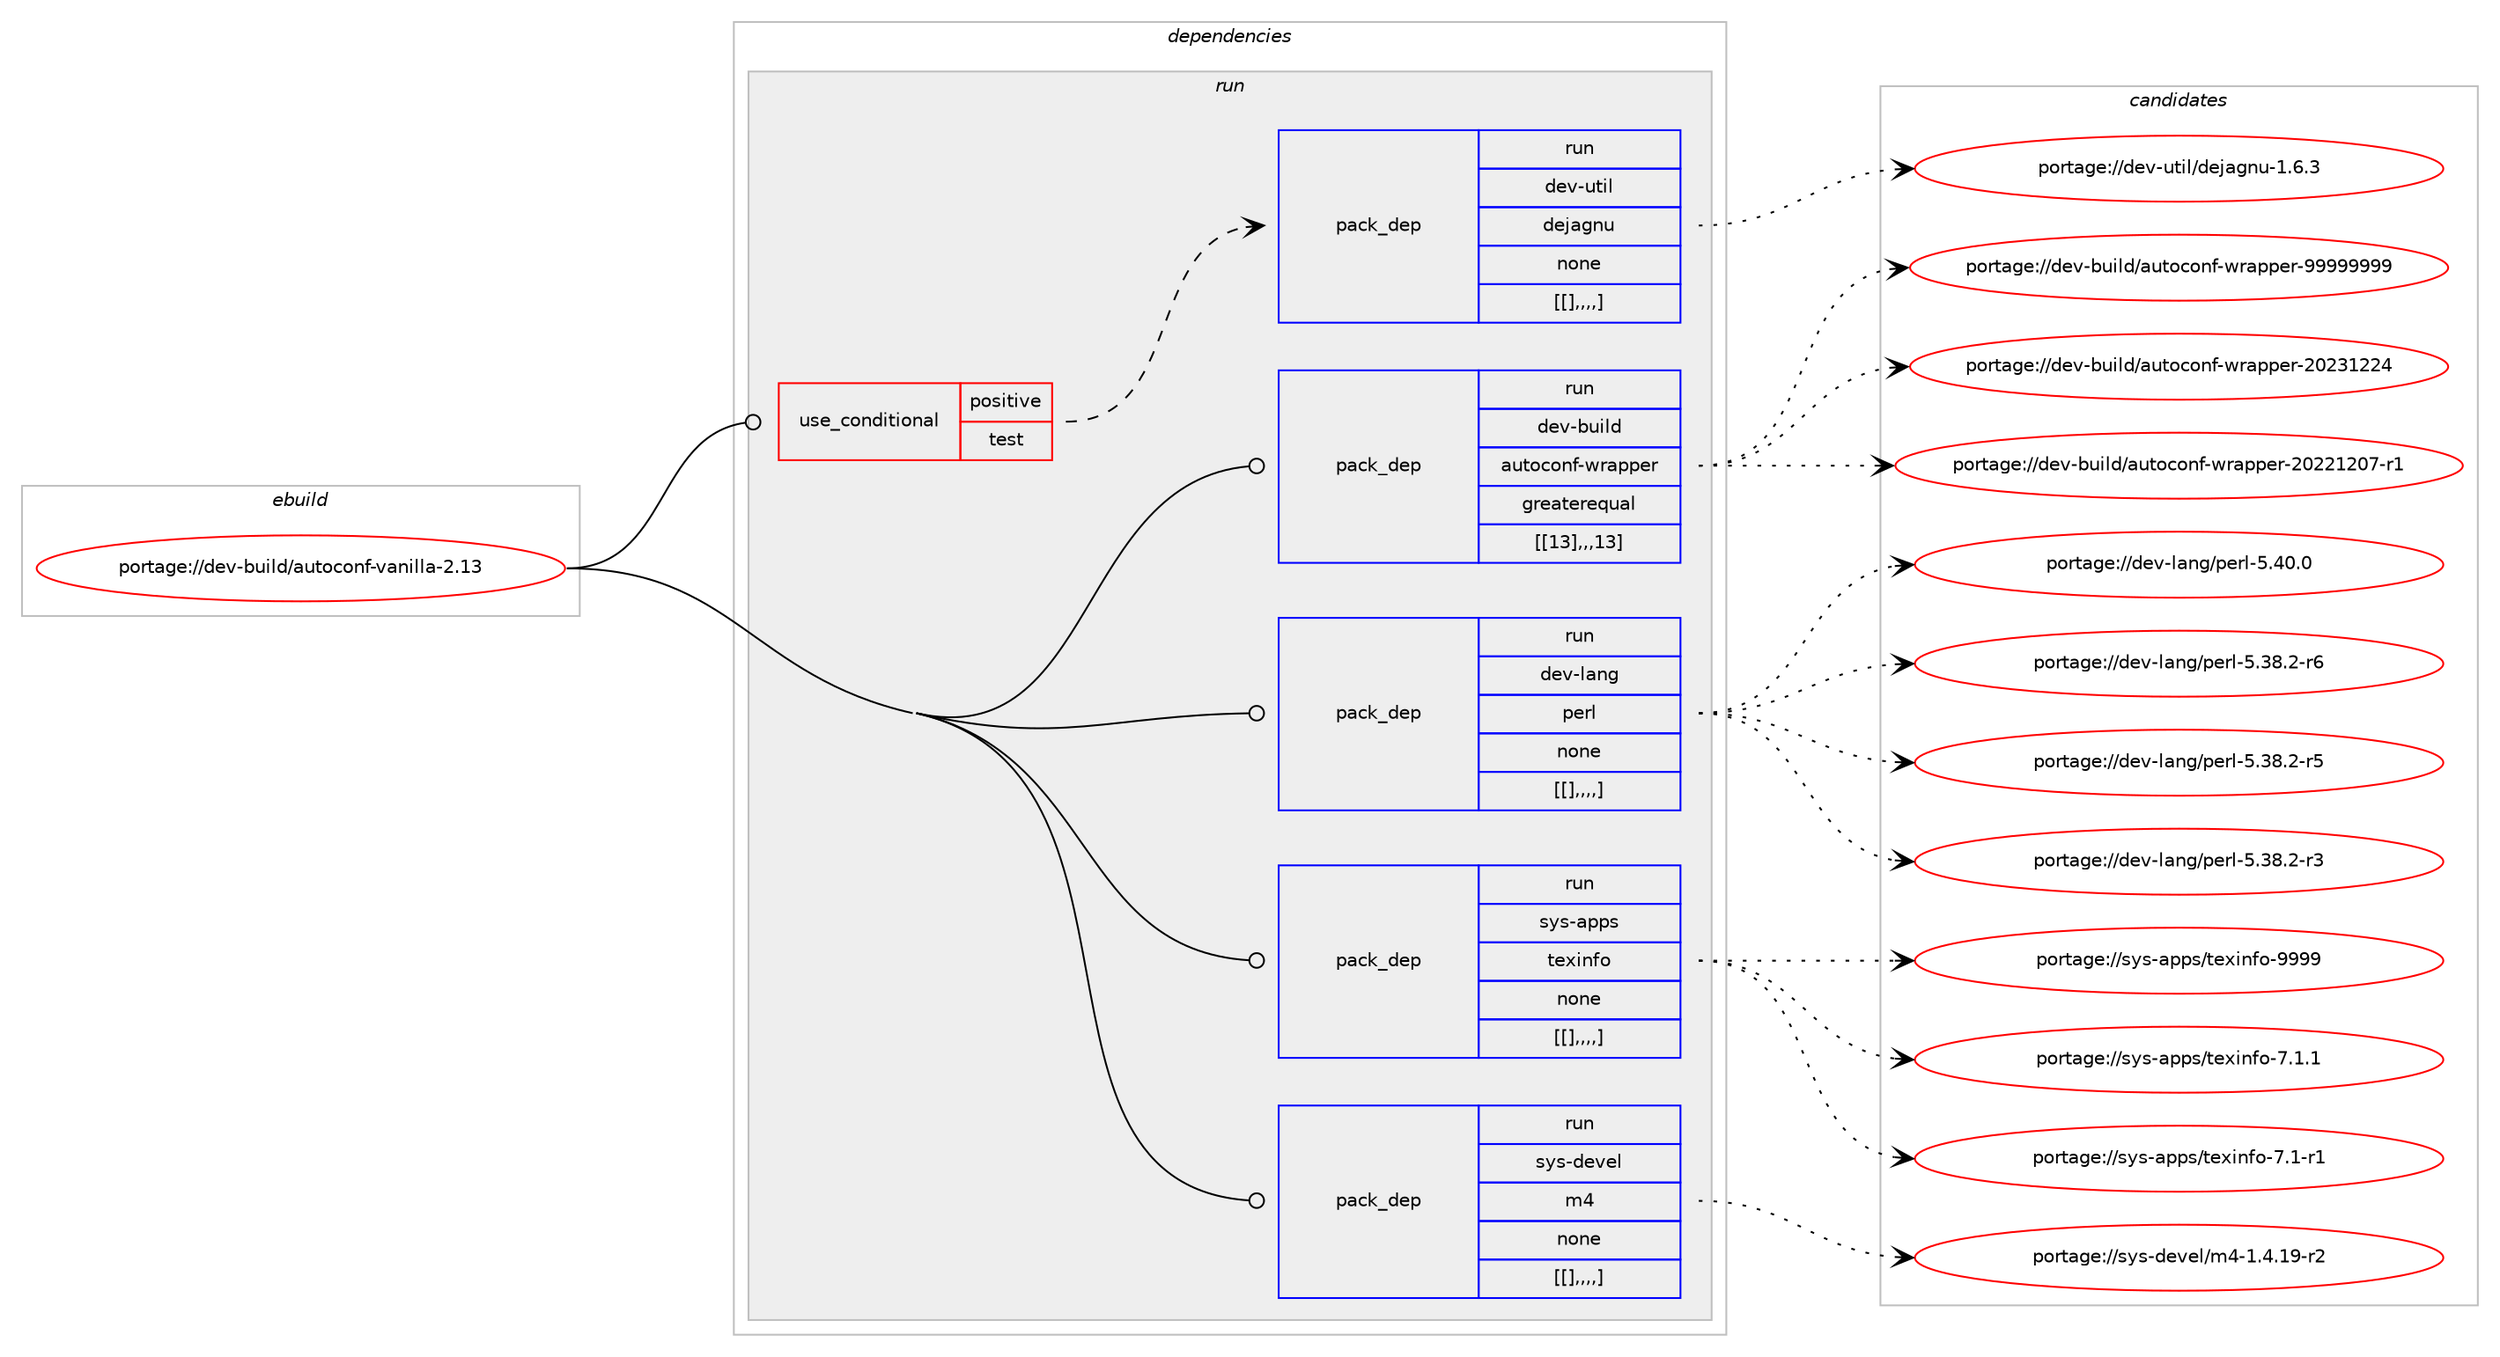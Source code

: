 digraph prolog {

# *************
# Graph options
# *************

newrank=true;
concentrate=true;
compound=true;
graph [rankdir=LR,fontname=Helvetica,fontsize=10,ranksep=1.5];#, ranksep=2.5, nodesep=0.2];
edge  [arrowhead=vee];
node  [fontname=Helvetica,fontsize=10];

# **********
# The ebuild
# **********

subgraph cluster_leftcol {
color=gray;
label=<<i>ebuild</i>>;
id [label="portage://dev-build/autoconf-vanilla-2.13", color=red, width=4, href="../dev-build/autoconf-vanilla-2.13.svg"];
}

# ****************
# The dependencies
# ****************

subgraph cluster_midcol {
color=gray;
label=<<i>dependencies</i>>;
subgraph cluster_compile {
fillcolor="#eeeeee";
style=filled;
label=<<i>compile</i>>;
}
subgraph cluster_compileandrun {
fillcolor="#eeeeee";
style=filled;
label=<<i>compile and run</i>>;
}
subgraph cluster_run {
fillcolor="#eeeeee";
style=filled;
label=<<i>run</i>>;
subgraph cond16958 {
dependency64006 [label=<<TABLE BORDER="0" CELLBORDER="1" CELLSPACING="0" CELLPADDING="4"><TR><TD ROWSPAN="3" CELLPADDING="10">use_conditional</TD></TR><TR><TD>positive</TD></TR><TR><TD>test</TD></TR></TABLE>>, shape=none, color=red];
subgraph pack46131 {
dependency64007 [label=<<TABLE BORDER="0" CELLBORDER="1" CELLSPACING="0" CELLPADDING="4" WIDTH="220"><TR><TD ROWSPAN="6" CELLPADDING="30">pack_dep</TD></TR><TR><TD WIDTH="110">run</TD></TR><TR><TD>dev-util</TD></TR><TR><TD>dejagnu</TD></TR><TR><TD>none</TD></TR><TR><TD>[[],,,,]</TD></TR></TABLE>>, shape=none, color=blue];
}
dependency64006:e -> dependency64007:w [weight=20,style="dashed",arrowhead="vee"];
}
id:e -> dependency64006:w [weight=20,style="solid",arrowhead="odot"];
subgraph pack46132 {
dependency64008 [label=<<TABLE BORDER="0" CELLBORDER="1" CELLSPACING="0" CELLPADDING="4" WIDTH="220"><TR><TD ROWSPAN="6" CELLPADDING="30">pack_dep</TD></TR><TR><TD WIDTH="110">run</TD></TR><TR><TD>dev-build</TD></TR><TR><TD>autoconf-wrapper</TD></TR><TR><TD>greaterequal</TD></TR><TR><TD>[[13],,,13]</TD></TR></TABLE>>, shape=none, color=blue];
}
id:e -> dependency64008:w [weight=20,style="solid",arrowhead="odot"];
subgraph pack46133 {
dependency64009 [label=<<TABLE BORDER="0" CELLBORDER="1" CELLSPACING="0" CELLPADDING="4" WIDTH="220"><TR><TD ROWSPAN="6" CELLPADDING="30">pack_dep</TD></TR><TR><TD WIDTH="110">run</TD></TR><TR><TD>dev-lang</TD></TR><TR><TD>perl</TD></TR><TR><TD>none</TD></TR><TR><TD>[[],,,,]</TD></TR></TABLE>>, shape=none, color=blue];
}
id:e -> dependency64009:w [weight=20,style="solid",arrowhead="odot"];
subgraph pack46134 {
dependency64010 [label=<<TABLE BORDER="0" CELLBORDER="1" CELLSPACING="0" CELLPADDING="4" WIDTH="220"><TR><TD ROWSPAN="6" CELLPADDING="30">pack_dep</TD></TR><TR><TD WIDTH="110">run</TD></TR><TR><TD>sys-apps</TD></TR><TR><TD>texinfo</TD></TR><TR><TD>none</TD></TR><TR><TD>[[],,,,]</TD></TR></TABLE>>, shape=none, color=blue];
}
id:e -> dependency64010:w [weight=20,style="solid",arrowhead="odot"];
subgraph pack46135 {
dependency64011 [label=<<TABLE BORDER="0" CELLBORDER="1" CELLSPACING="0" CELLPADDING="4" WIDTH="220"><TR><TD ROWSPAN="6" CELLPADDING="30">pack_dep</TD></TR><TR><TD WIDTH="110">run</TD></TR><TR><TD>sys-devel</TD></TR><TR><TD>m4</TD></TR><TR><TD>none</TD></TR><TR><TD>[[],,,,]</TD></TR></TABLE>>, shape=none, color=blue];
}
id:e -> dependency64011:w [weight=20,style="solid",arrowhead="odot"];
}
}

# **************
# The candidates
# **************

subgraph cluster_choices {
rank=same;
color=gray;
label=<<i>candidates</i>>;

subgraph choice46131 {
color=black;
nodesep=1;
choice100101118451171161051084710010110697103110117454946544651 [label="portage://dev-util/dejagnu-1.6.3", color=red, width=4,href="../dev-util/dejagnu-1.6.3.svg"];
dependency64007:e -> choice100101118451171161051084710010110697103110117454946544651:w [style=dotted,weight="100"];
}
subgraph choice46132 {
color=black;
nodesep=1;
choice10010111845981171051081004797117116111991111101024511911497112112101114455757575757575757 [label="portage://dev-build/autoconf-wrapper-99999999", color=red, width=4,href="../dev-build/autoconf-wrapper-99999999.svg"];
choice10010111845981171051081004797117116111991111101024511911497112112101114455048505149505052 [label="portage://dev-build/autoconf-wrapper-20231224", color=red, width=4,href="../dev-build/autoconf-wrapper-20231224.svg"];
choice100101118459811710510810047971171161119911111010245119114971121121011144550485050495048554511449 [label="portage://dev-build/autoconf-wrapper-20221207-r1", color=red, width=4,href="../dev-build/autoconf-wrapper-20221207-r1.svg"];
dependency64008:e -> choice10010111845981171051081004797117116111991111101024511911497112112101114455757575757575757:w [style=dotted,weight="100"];
dependency64008:e -> choice10010111845981171051081004797117116111991111101024511911497112112101114455048505149505052:w [style=dotted,weight="100"];
dependency64008:e -> choice100101118459811710510810047971171161119911111010245119114971121121011144550485050495048554511449:w [style=dotted,weight="100"];
}
subgraph choice46133 {
color=black;
nodesep=1;
choice10010111845108971101034711210111410845534652484648 [label="portage://dev-lang/perl-5.40.0", color=red, width=4,href="../dev-lang/perl-5.40.0.svg"];
choice100101118451089711010347112101114108455346515646504511454 [label="portage://dev-lang/perl-5.38.2-r6", color=red, width=4,href="../dev-lang/perl-5.38.2-r6.svg"];
choice100101118451089711010347112101114108455346515646504511453 [label="portage://dev-lang/perl-5.38.2-r5", color=red, width=4,href="../dev-lang/perl-5.38.2-r5.svg"];
choice100101118451089711010347112101114108455346515646504511451 [label="portage://dev-lang/perl-5.38.2-r3", color=red, width=4,href="../dev-lang/perl-5.38.2-r3.svg"];
dependency64009:e -> choice10010111845108971101034711210111410845534652484648:w [style=dotted,weight="100"];
dependency64009:e -> choice100101118451089711010347112101114108455346515646504511454:w [style=dotted,weight="100"];
dependency64009:e -> choice100101118451089711010347112101114108455346515646504511453:w [style=dotted,weight="100"];
dependency64009:e -> choice100101118451089711010347112101114108455346515646504511451:w [style=dotted,weight="100"];
}
subgraph choice46134 {
color=black;
nodesep=1;
choice1151211154597112112115471161011201051101021114557575757 [label="portage://sys-apps/texinfo-9999", color=red, width=4,href="../sys-apps/texinfo-9999.svg"];
choice115121115459711211211547116101120105110102111455546494649 [label="portage://sys-apps/texinfo-7.1.1", color=red, width=4,href="../sys-apps/texinfo-7.1.1.svg"];
choice115121115459711211211547116101120105110102111455546494511449 [label="portage://sys-apps/texinfo-7.1-r1", color=red, width=4,href="../sys-apps/texinfo-7.1-r1.svg"];
dependency64010:e -> choice1151211154597112112115471161011201051101021114557575757:w [style=dotted,weight="100"];
dependency64010:e -> choice115121115459711211211547116101120105110102111455546494649:w [style=dotted,weight="100"];
dependency64010:e -> choice115121115459711211211547116101120105110102111455546494511449:w [style=dotted,weight="100"];
}
subgraph choice46135 {
color=black;
nodesep=1;
choice115121115451001011181011084710952454946524649574511450 [label="portage://sys-devel/m4-1.4.19-r2", color=red, width=4,href="../sys-devel/m4-1.4.19-r2.svg"];
dependency64011:e -> choice115121115451001011181011084710952454946524649574511450:w [style=dotted,weight="100"];
}
}

}
